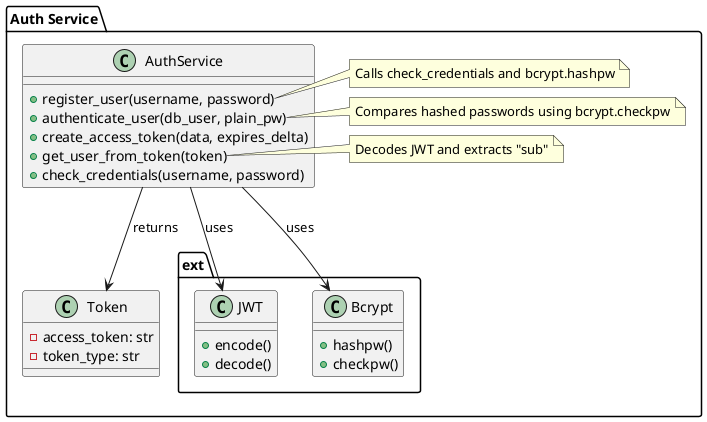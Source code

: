 @startuml
package "Auth Service" {
  class AuthService {
    +register_user(username, password)
    +authenticate_user(db_user, plain_pw)
    +create_access_token(data, expires_delta)
    +get_user_from_token(token)
    +check_credentials(username, password)
  }

  class ext.JWT {
    +encode()
    +decode()
  }

  class ext.Bcrypt {
    +hashpw()
    +checkpw()
  }

  class Token {
    -access_token: str
    -token_type: str
  }

  AuthService --> JWT : uses
  AuthService --> Bcrypt : uses
  AuthService --> Token : returns

  note right of AuthService::register_user
    Calls check_credentials and bcrypt.hashpw
  end note

  note right of AuthService::authenticate_user
    Compares hashed passwords using bcrypt.checkpw
  end note

  note right of AuthService::get_user_from_token
    Decodes JWT and extracts "sub"
  end note
}
@enduml